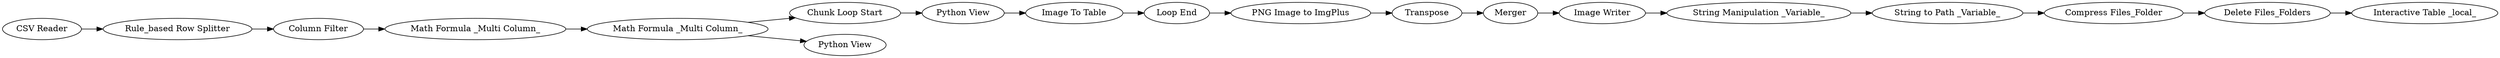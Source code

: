digraph {
	3 -> 9
	12 -> 13
	365 -> 369
	21 -> 23
	8 -> 21
	369 -> 370
	366 -> 368
	13 -> 16
	368 -> 365
	364 -> 366
	23 -> 25
	9 -> 12
	25 -> 26
	26 -> 363
	16 -> 8
	13 -> 354
	1 -> 3
	363 -> 364
	365 [label="Compress Files_Folder"]
	9 [label="Column Filter"]
	21 [label="Image To Table"]
	26 [label=Transpose]
	354 [label="Python View"]
	8 [label="Python View"]
	3 [label="Rule_based Row Splitter"]
	363 [label=Merger]
	366 [label="String Manipulation _Variable_"]
	25 [label="PNG Image to ImgPlus"]
	12 [label="Math Formula _Multi Column_"]
	16 [label="Chunk Loop Start"]
	1 [label="CSV Reader"]
	23 [label="Loop End"]
	369 [label="Delete Files_Folders"]
	368 [label="String to Path _Variable_"]
	370 [label="Interactive Table _local_"]
	364 [label="Image Writer"]
	13 [label="Math Formula _Multi Column_"]
	rankdir=LR
}
